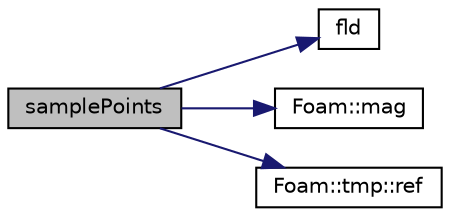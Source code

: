 digraph "samplePoints"
{
  bgcolor="transparent";
  edge [fontname="Helvetica",fontsize="10",labelfontname="Helvetica",labelfontsize="10"];
  node [fontname="Helvetica",fontsize="10",shape=record];
  rankdir="LR";
  Node1055 [label="samplePoints",height=0.2,width=0.4,color="black", fillcolor="grey75", style="filled", fontcolor="black"];
  Node1055 -> Node1056 [color="midnightblue",fontsize="10",style="solid",fontname="Helvetica"];
  Node1056 [label="fld",height=0.2,width=0.4,color="black",URL="$a19337.html#a378472d1f8b33eeefbda63a947476c8c"];
  Node1055 -> Node1057 [color="midnightblue",fontsize="10",style="solid",fontname="Helvetica"];
  Node1057 [label="Foam::mag",height=0.2,width=0.4,color="black",URL="$a21851.html#a929da2a3fdcf3dacbbe0487d3a330dae"];
  Node1055 -> Node1058 [color="midnightblue",fontsize="10",style="solid",fontname="Helvetica"];
  Node1058 [label="Foam::tmp::ref",height=0.2,width=0.4,color="black",URL="$a27077.html#aeaf81e641282874cef07f5b808efc83b",tooltip="Return non-const reference or generate a fatal error. "];
}
